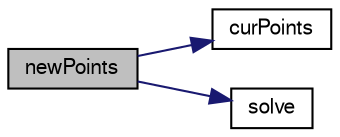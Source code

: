digraph "newPoints"
{
  bgcolor="transparent";
  edge [fontname="FreeSans",fontsize="10",labelfontname="FreeSans",labelfontsize="10"];
  node [fontname="FreeSans",fontsize="10",shape=record];
  rankdir="LR";
  Node536 [label="newPoints",height=0.2,width=0.4,color="black", fillcolor="grey75", style="filled", fontcolor="black"];
  Node536 -> Node537 [color="midnightblue",fontsize="10",style="solid",fontname="FreeSans"];
  Node537 [label="curPoints",height=0.2,width=0.4,color="black",URL="$a21578.html#a93f08be44796a1e710840af8168d597a",tooltip="Provide current points for motion. Uses current motion field. "];
  Node536 -> Node538 [color="midnightblue",fontsize="10",style="solid",fontname="FreeSans"];
  Node538 [label="solve",height=0.2,width=0.4,color="black",URL="$a21578.html#aacd6f92a174ec1ebe14983fc21ec498c",tooltip="Solve for motion. "];
}
